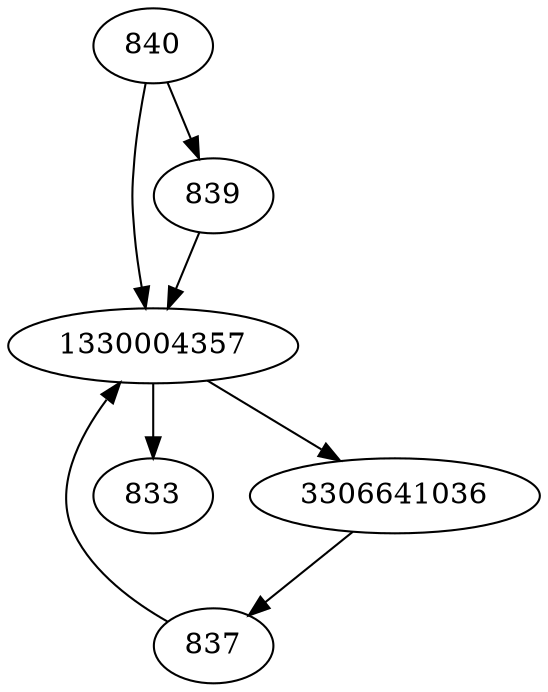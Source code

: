 strict digraph  {
833;
837;
1330004357;
839;
840;
3306641036;
837 -> 1330004357;
1330004357 -> 833;
1330004357 -> 3306641036;
839 -> 1330004357;
840 -> 839;
840 -> 1330004357;
3306641036 -> 837;
}
